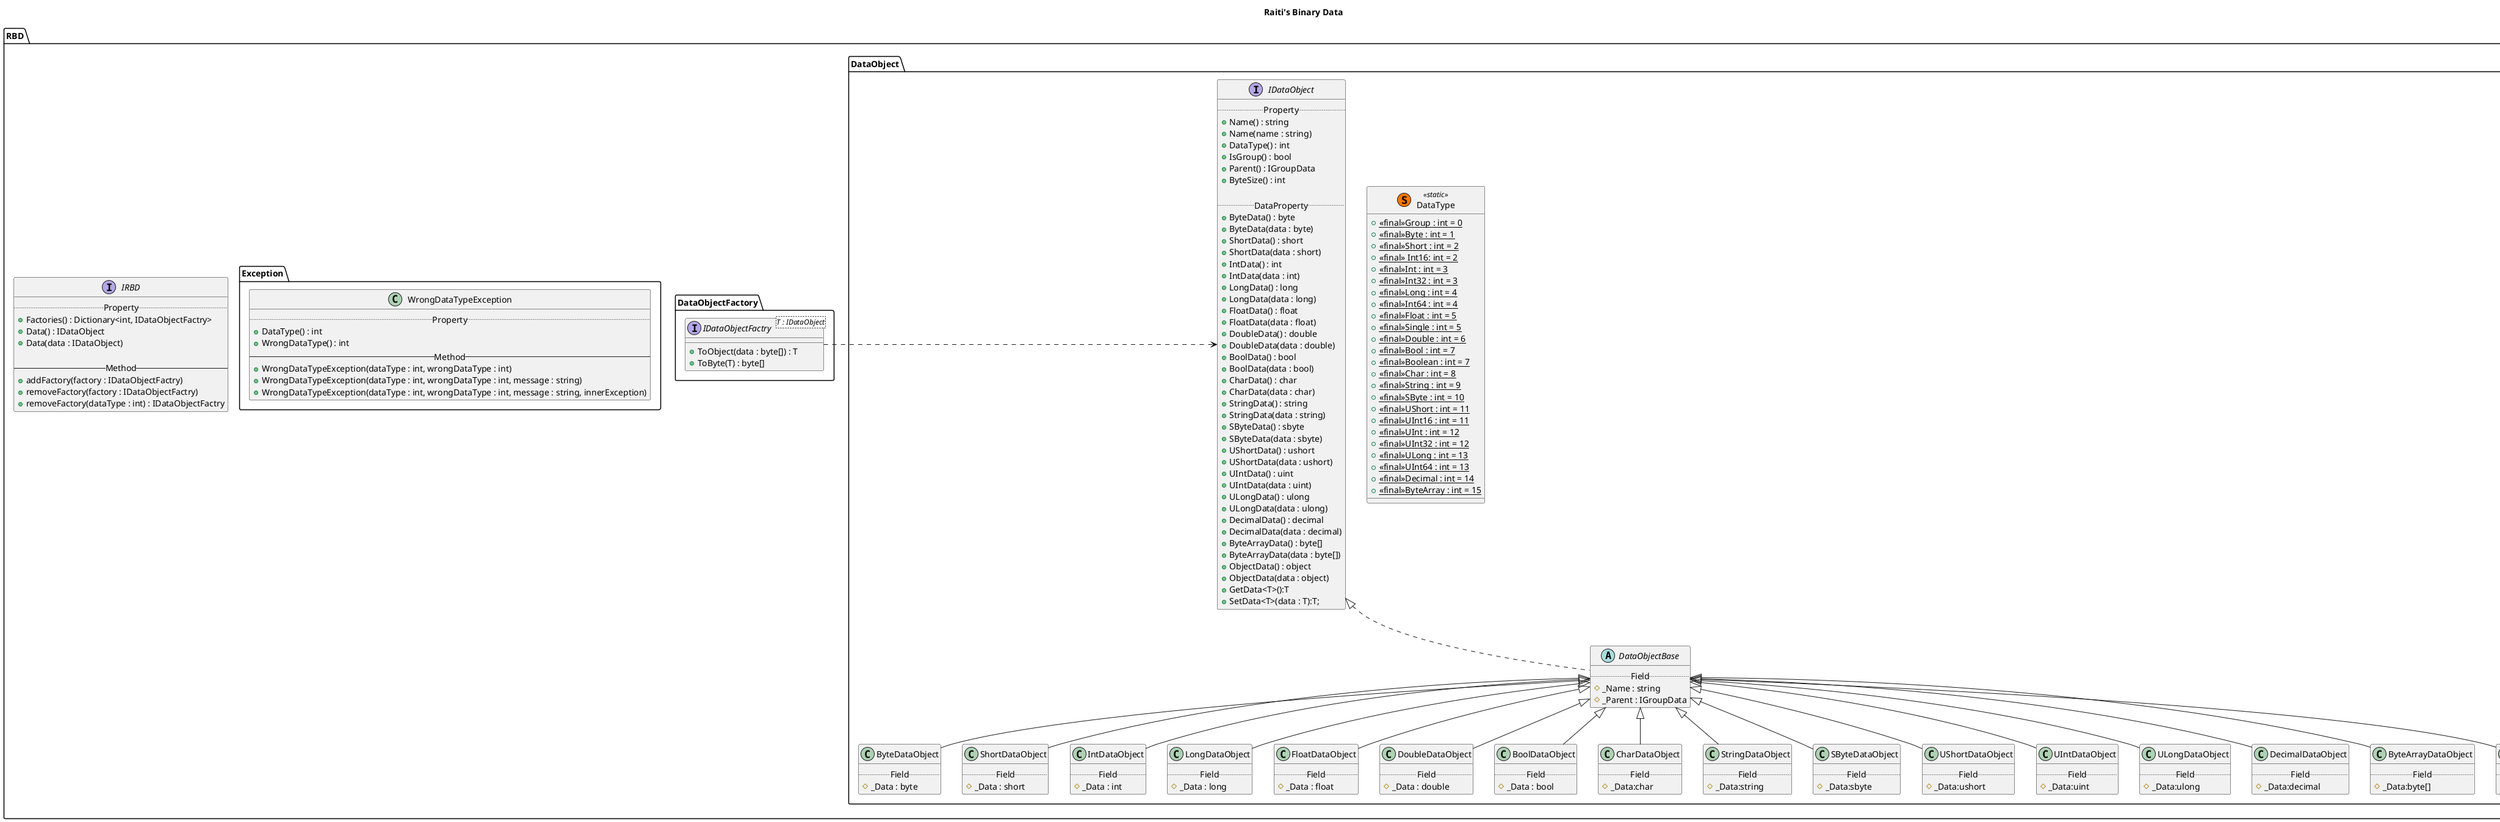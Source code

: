 @startuml {RBDClassDiagram.png}
title Raiti's Binary Data
namespace RBD {

	interface IRBD {
		..Property..
		+Factories() : Dictionary<int, IDataObjectFactry>
		+Data() : IDataObject
		+Data(data : IDataObject)

		--Method--
		+addFactory(factory : IDataObjectFactry)
		+removeFactory(factory : IDataObjectFactry)
		+removeFactory(dataType : int) : IDataObjectFactry
	}

	
	namespace DataObject{

		interface IDataObject {
			..Property..
			+Name() : string
			+Name(name : string)
			+DataType() : int
			+IsGroup() : bool
			+Parent() : IGroupData
			+ByteSize() : int

			..DataProperty..
			+ByteData() : byte
			+ByteData(data : byte)
			+ShortData() : short
			+ShortData(data : short)
			+IntData() : int
			+IntData(data : int) 
			+LongData() : long
			+LongData(data : long)
			+FloatData() : float
			+FloatData(data : float)
			+DoubleData() : double
			+DoubleData(data : double)
			+BoolData() : bool
			+BoolData(data : bool)
			+CharData() : char
			+CharData(data : char)
			+StringData() : string
			+StringData(data : string)
			+SByteData() : sbyte
			+SByteData(data : sbyte)
			+UShortData() : ushort
			+UShortData(data : ushort)
			+UIntData() : uint
			+UIntData(data : uint)
			+ULongData() : ulong
			+ULongData(data : ulong)
			+DecimalData() : decimal
			+DecimalData(data : decimal)
			+ByteArrayData() : byte[]
			+ByteArrayData(data : byte[])
			+ObjectData() : object
			+ObjectData(data : object)
			+GetData<T>():T
			+SetData<T>(data : T):T;
		}

		abstract DataObjectBase {
			..Field..
			#_Name : string
			#_Parent : IGroupData
		}

		class ByteDataObject {
			..Field..
			#_Data : byte
		}

		class ShortDataObject {
			..Field..
			#_Data : short
		}

		class IntDataObject {
			..Field..
			#_Data : int
		}

		class LongDataObject {
			..Field..
			#_Data : long
		}

		class FloatDataObject {
			..Field..
			#_Data : float
		}

		class DoubleDataObject {
			..Field..
			#_Data : double
		}

		class BoolDataObject {
			..Field..
			#_Data : bool
		}

		class CharDataObject {
			..Field..
			#_Data:char
		}

		class StringDataObject {
			..Field..
			#_Data:string
		}

		class SByteDataObject {
			..Field..
			#_Data:sbyte
		}

		class UShortDataObject {
			..Field..
			#_Data:ushort
		}

		class UIntDataObject {
			..Field..
			#_Data:uint
		}

		class ULongDataObject {
			..Field..
			#_Data:ulong
		}

		class DecimalDataObject {
			..Field..
			#_Data:decimal
		}

		class ByteArrayDataObject {
			..Field..
			#_Data:byte[]
		}

		class ObjectDataObject {
			..Field..
			#_Data:object
		}
		

		IDataObject <|.down. DataObjectBase
		DataObjectBase <|-- ByteDataObject
		DataObjectBase <|-- ShortDataObject
		DataObjectBase <|-- IntDataObject
		DataObjectBase <|-- LongDataObject
		DataObjectBase <|-- FloatDataObject
		DataObjectBase <|-- DoubleDataObject
		DataObjectBase <|-- BoolDataObject
		DataObjectBase <|-- CharDataObject
		DataObjectBase <|-- StringDataObject
		DataObjectBase <|-- SByteDataObject
		DataObjectBase <|-- UShortDataObject
		DataObjectBase <|-- UIntDataObject
		DataObjectBase <|-- ULongDataObject
		DataObjectBase <|-- DecimalDataObject
		DataObjectBase <|-- ByteArrayDataObject
		DataObjectBase <|-- ObjectDataObject
		

		class DataType <<(S,#FF7700)static>> {
			+{static}<<final>>Group : int = 0
			+{static}<<final>>Byte : int = 1
			+{static}<<final>>Short : int = 2
			+{static}<<final>> Int16: int = 2
			+{static}<<final>>Int : int = 3
			+{static}<<final>>Int32 : int = 3
			+{static}<<final>>Long : int = 4
			+{static}<<final>>Int64 : int = 4
			+{static}<<final>>Float : int = 5
			+{static}<<final>>Single : int = 5
			+{static}<<final>>Double : int = 6
			+{static}<<final>>Bool : int = 7
			+{static}<<final>>Boolean : int = 7
			+{static}<<final>>Char : int = 8
			+{static}<<final>>String : int = 9
			+{static}<<final>>SByte : int = 10
			+{static}<<final>>UShort : int = 11
			+{static}<<final>>UInt16 : int = 11
			+{static}<<final>>UInt : int = 12
			+{static}<<final>>UInt32 : int = 12
			+{static}<<final>>ULong : int = 13
			+{static}<<final>>UInt64 : int = 13
			+{static}<<final>>Decimal : int = 14
			+{static}<<final>>ByteArray : int = 15
		}

		IDataObject -[hidden]right- DataType
	}

	namespace DataObjectFactory  {
		interface IDataObjectFactry<T : IDataObject> {
			+ToObject(data : byte[]) : T
			+ToByte(T) : byte[]
		}
		IDataObjectFactry .right.> RBD.DataObject.IDataObject
	}

	namespace Exception {
		class WrongDataTypeException {
			..Property..
			+DataType() : int
			+WrongDataType() : int
			--Method--
			+WrongDataTypeException(dataType : int, wrongDataType : int)
			+WrongDataTypeException(dataType : int, wrongDataType : int, message : string)
			+WrongDataTypeException(dataType : int, wrongDataType : int, message : string, innerException)
		}
	}
}
@enduml